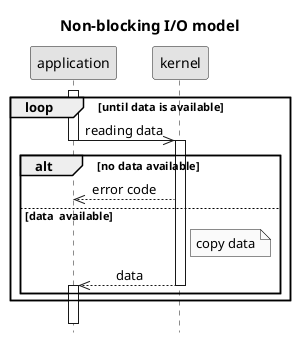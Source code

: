 @startuml
title Non-blocking I/O model
hide footbox
skinparam monochrome true
skinparam defaultFontName Microsoft Sans Serif
skinparam titleFontSize 15
skinparam sequenceMessageAlign center
activate application
loop until data is available
    application->>kernel: reading data
    deactivate application
    activate kernel
    alt no data available
        kernel-->>application: error code
    else data  available
        Note right of kernel: copy data
        kernel-->>application: data
        deactivate kernel
        activate application
    end
end
||15||
@enduml
